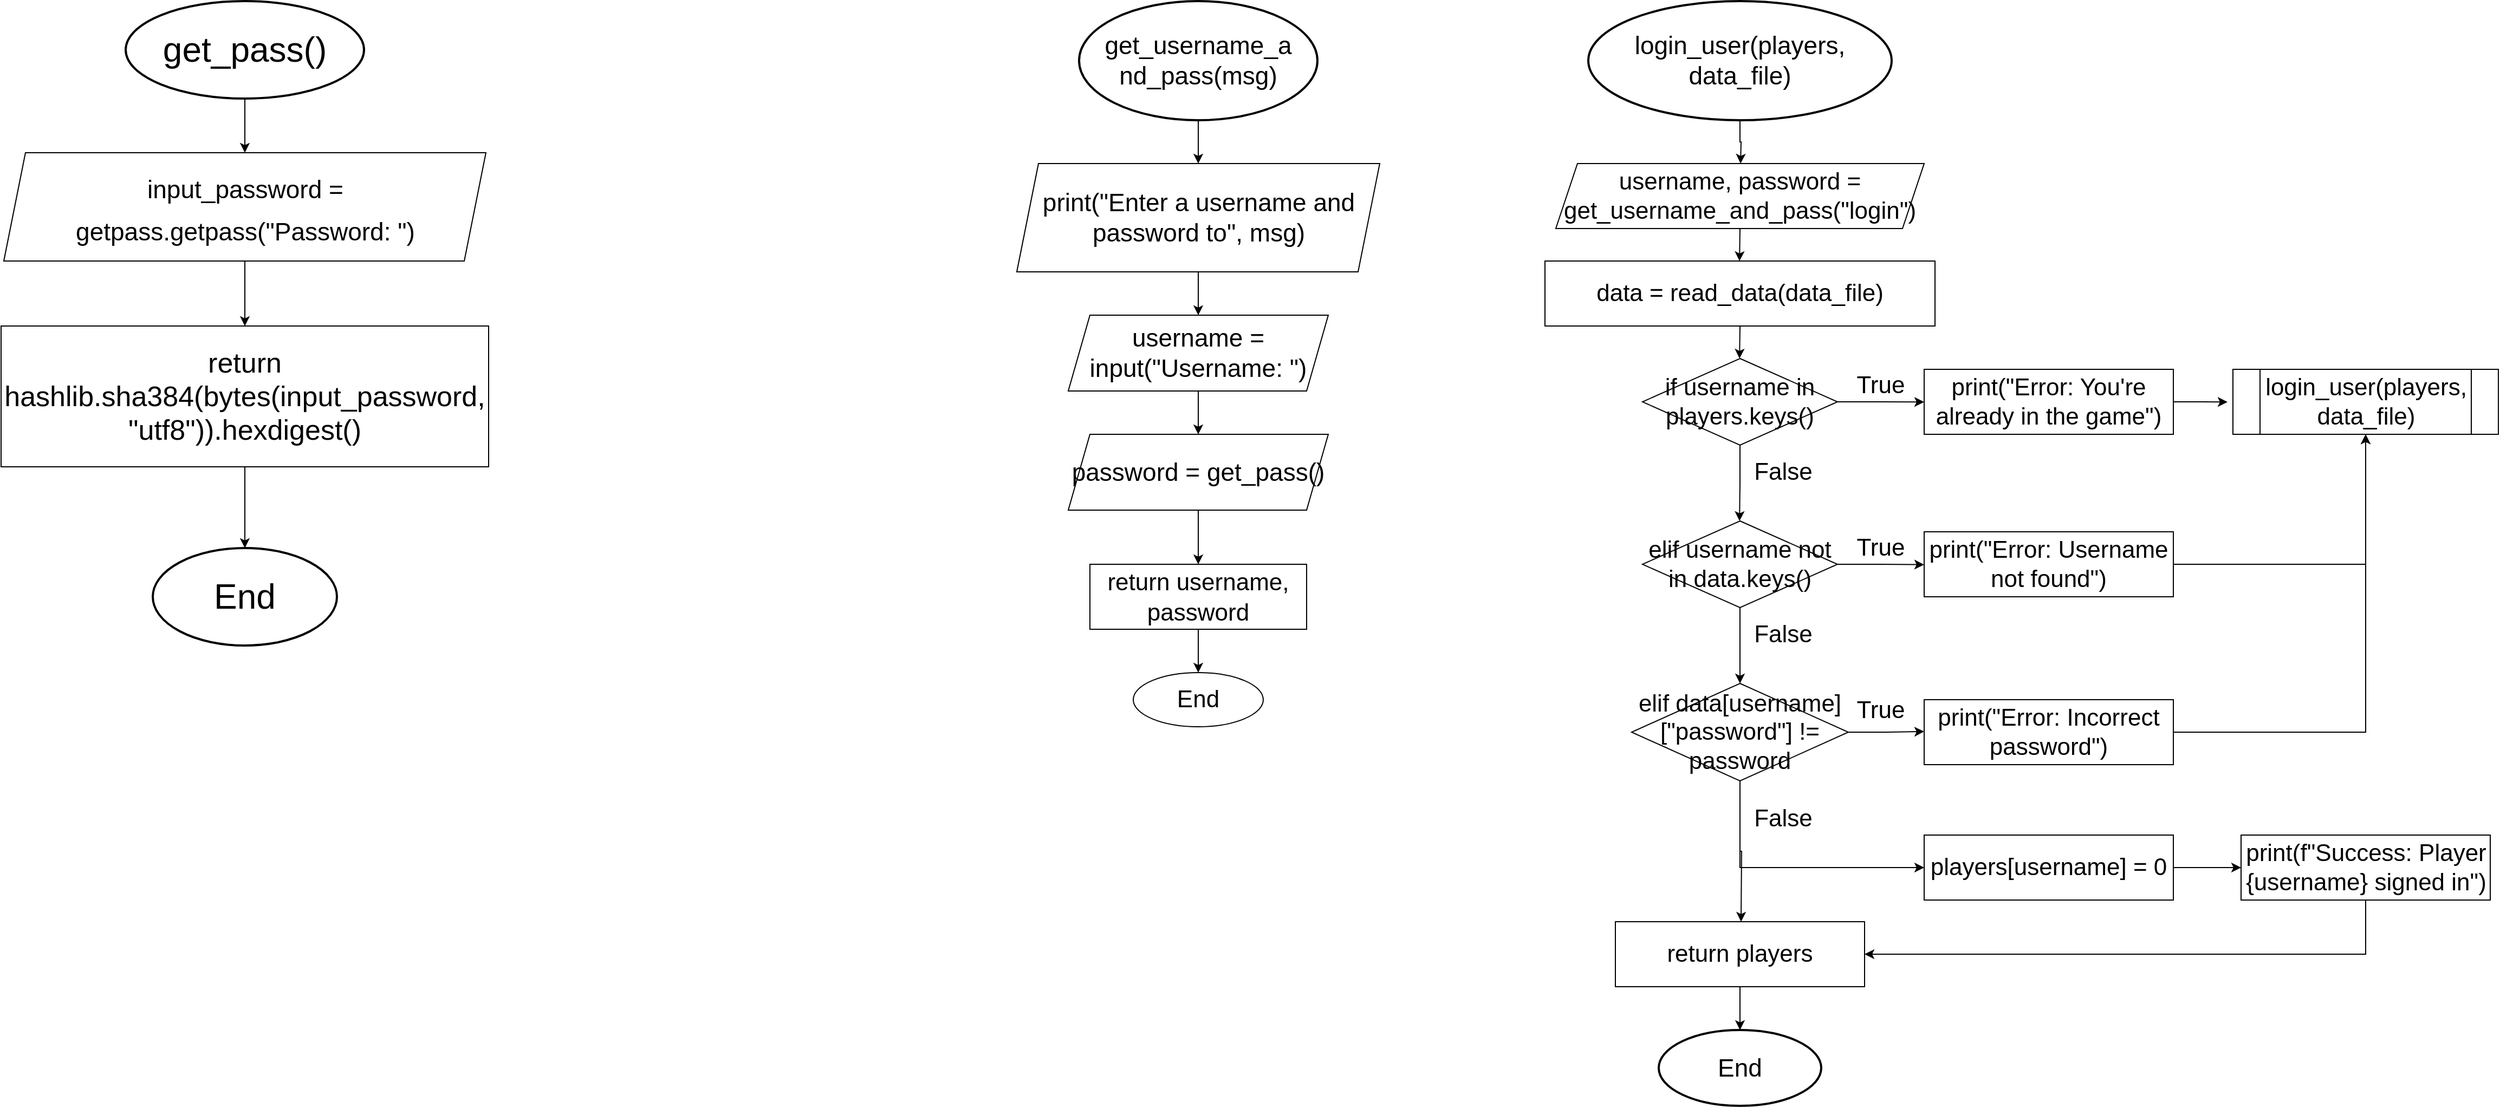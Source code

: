 <mxfile version="15.8.8" type="github">
  <diagram id="77Xqb_GyDHE73yTC1ldz" name="Page-1">
    <mxGraphModel dx="429" dy="817" grid="1" gridSize="10" guides="1" tooltips="1" connect="1" arrows="1" fold="1" page="1" pageScale="1" pageWidth="850" pageHeight="1100" math="0" shadow="0">
      <root>
        <mxCell id="0" />
        <mxCell id="1" parent="0" />
        <mxCell id="ASfitrD3TOGPdoO7HqSY-3" style="edgeStyle=orthogonalEdgeStyle;rounded=0;orthogonalLoop=1;jettySize=auto;html=1;exitX=0.5;exitY=1;exitDx=0;exitDy=0;exitPerimeter=0;fontSize=32;entryX=0.5;entryY=0;entryDx=0;entryDy=0;" edge="1" parent="1" source="ASfitrD3TOGPdoO7HqSY-2" target="ASfitrD3TOGPdoO7HqSY-4">
          <mxGeometry relative="1" as="geometry">
            <mxPoint x="290" y="200" as="targetPoint" />
          </mxGeometry>
        </mxCell>
        <mxCell id="ASfitrD3TOGPdoO7HqSY-2" value="&lt;font style=&quot;font-size: 32px&quot;&gt;get_pass()&lt;/font&gt;" style="strokeWidth=2;html=1;shape=mxgraph.flowchart.start_1;whiteSpace=wrap;" vertex="1" parent="1">
          <mxGeometry x="180" y="90" width="220" height="90" as="geometry" />
        </mxCell>
        <mxCell id="ASfitrD3TOGPdoO7HqSY-5" style="edgeStyle=orthogonalEdgeStyle;rounded=0;orthogonalLoop=1;jettySize=auto;html=1;exitX=0.5;exitY=1;exitDx=0;exitDy=0;fontSize=18;" edge="1" parent="1" source="ASfitrD3TOGPdoO7HqSY-4">
          <mxGeometry relative="1" as="geometry">
            <mxPoint x="290" y="390" as="targetPoint" />
          </mxGeometry>
        </mxCell>
        <mxCell id="ASfitrD3TOGPdoO7HqSY-4" value="&lt;font style=&quot;font-size: 23px&quot;&gt;input_password = getpass.getpass(&quot;Password: &quot;)&lt;/font&gt;" style="shape=parallelogram;perimeter=parallelogramPerimeter;whiteSpace=wrap;html=1;fixedSize=1;fontSize=32;" vertex="1" parent="1">
          <mxGeometry x="67.5" y="230" width="445" height="100" as="geometry" />
        </mxCell>
        <mxCell id="ASfitrD3TOGPdoO7HqSY-8" style="edgeStyle=orthogonalEdgeStyle;rounded=0;orthogonalLoop=1;jettySize=auto;html=1;exitX=0.5;exitY=1;exitDx=0;exitDy=0;entryX=0.5;entryY=0;entryDx=0;entryDy=0;entryPerimeter=0;fontSize=23;" edge="1" parent="1" source="ASfitrD3TOGPdoO7HqSY-6" target="ASfitrD3TOGPdoO7HqSY-7">
          <mxGeometry relative="1" as="geometry" />
        </mxCell>
        <mxCell id="ASfitrD3TOGPdoO7HqSY-6" value="&lt;font style=&quot;font-size: 26px&quot;&gt;return hashlib.sha384(bytes(input_password, &quot;utf8&quot;)).hexdigest()&lt;/font&gt;" style="rounded=0;whiteSpace=wrap;html=1;fontSize=18;" vertex="1" parent="1">
          <mxGeometry x="65" y="390" width="450" height="130" as="geometry" />
        </mxCell>
        <mxCell id="ASfitrD3TOGPdoO7HqSY-7" value="&lt;font style=&quot;font-size: 32px&quot;&gt;End&lt;/font&gt;" style="strokeWidth=2;html=1;shape=mxgraph.flowchart.start_1;whiteSpace=wrap;" vertex="1" parent="1">
          <mxGeometry x="205" y="595" width="170" height="90" as="geometry" />
        </mxCell>
        <mxCell id="ASfitrD3TOGPdoO7HqSY-10" style="edgeStyle=orthogonalEdgeStyle;rounded=0;orthogonalLoop=1;jettySize=auto;html=1;exitX=0.5;exitY=1;exitDx=0;exitDy=0;exitPerimeter=0;fontSize=23;" edge="1" parent="1" source="ASfitrD3TOGPdoO7HqSY-9">
          <mxGeometry relative="1" as="geometry">
            <mxPoint x="1170" y="240" as="targetPoint" />
          </mxGeometry>
        </mxCell>
        <mxCell id="ASfitrD3TOGPdoO7HqSY-9" value="get_username_a nd_pass(msg)" style="strokeWidth=2;html=1;shape=mxgraph.flowchart.start_1;whiteSpace=wrap;fontSize=23;" vertex="1" parent="1">
          <mxGeometry x="1060" y="90" width="220" height="110" as="geometry" />
        </mxCell>
        <mxCell id="ASfitrD3TOGPdoO7HqSY-12" style="edgeStyle=orthogonalEdgeStyle;rounded=0;orthogonalLoop=1;jettySize=auto;html=1;exitX=0.5;exitY=1;exitDx=0;exitDy=0;fontSize=23;" edge="1" parent="1" source="ASfitrD3TOGPdoO7HqSY-11">
          <mxGeometry relative="1" as="geometry">
            <mxPoint x="1170" y="380" as="targetPoint" />
          </mxGeometry>
        </mxCell>
        <mxCell id="ASfitrD3TOGPdoO7HqSY-11" value="print(&quot;Enter a username and password to&quot;, msg)" style="shape=parallelogram;perimeter=parallelogramPerimeter;whiteSpace=wrap;html=1;fixedSize=1;fontSize=23;" vertex="1" parent="1">
          <mxGeometry x="1002.5" y="240" width="335" height="100" as="geometry" />
        </mxCell>
        <mxCell id="ASfitrD3TOGPdoO7HqSY-15" style="edgeStyle=orthogonalEdgeStyle;rounded=0;orthogonalLoop=1;jettySize=auto;html=1;exitX=0.5;exitY=1;exitDx=0;exitDy=0;entryX=0.5;entryY=0;entryDx=0;entryDy=0;fontSize=23;" edge="1" parent="1" source="ASfitrD3TOGPdoO7HqSY-13" target="ASfitrD3TOGPdoO7HqSY-14">
          <mxGeometry relative="1" as="geometry" />
        </mxCell>
        <mxCell id="ASfitrD3TOGPdoO7HqSY-13" value="username = input(&quot;Username: &quot;)" style="shape=parallelogram;perimeter=parallelogramPerimeter;whiteSpace=wrap;html=1;fixedSize=1;fontSize=23;" vertex="1" parent="1">
          <mxGeometry x="1050" y="380" width="240" height="70" as="geometry" />
        </mxCell>
        <mxCell id="ASfitrD3TOGPdoO7HqSY-16" style="edgeStyle=orthogonalEdgeStyle;rounded=0;orthogonalLoop=1;jettySize=auto;html=1;exitX=0.5;exitY=1;exitDx=0;exitDy=0;fontSize=23;" edge="1" parent="1" source="ASfitrD3TOGPdoO7HqSY-14">
          <mxGeometry relative="1" as="geometry">
            <mxPoint x="1170" y="610" as="targetPoint" />
          </mxGeometry>
        </mxCell>
        <mxCell id="ASfitrD3TOGPdoO7HqSY-14" value="password = get_pass()" style="shape=parallelogram;perimeter=parallelogramPerimeter;whiteSpace=wrap;html=1;fixedSize=1;fontSize=23;" vertex="1" parent="1">
          <mxGeometry x="1050" y="490" width="240" height="70" as="geometry" />
        </mxCell>
        <mxCell id="ASfitrD3TOGPdoO7HqSY-18" style="edgeStyle=orthogonalEdgeStyle;rounded=0;orthogonalLoop=1;jettySize=auto;html=1;exitX=0.5;exitY=1;exitDx=0;exitDy=0;fontSize=22;" edge="1" parent="1" source="ASfitrD3TOGPdoO7HqSY-17">
          <mxGeometry relative="1" as="geometry">
            <mxPoint x="1170" y="710" as="targetPoint" />
          </mxGeometry>
        </mxCell>
        <mxCell id="ASfitrD3TOGPdoO7HqSY-17" value="&lt;font style=&quot;font-size: 22px&quot;&gt;return username, password&lt;/font&gt;" style="rounded=0;whiteSpace=wrap;html=1;fontSize=23;" vertex="1" parent="1">
          <mxGeometry x="1070" y="610" width="200" height="60" as="geometry" />
        </mxCell>
        <mxCell id="ASfitrD3TOGPdoO7HqSY-19" value="End" style="ellipse;whiteSpace=wrap;html=1;fontSize=22;" vertex="1" parent="1">
          <mxGeometry x="1110" y="710" width="120" height="50" as="geometry" />
        </mxCell>
        <mxCell id="ASfitrD3TOGPdoO7HqSY-21" style="edgeStyle=orthogonalEdgeStyle;rounded=0;orthogonalLoop=1;jettySize=auto;html=1;exitX=0.5;exitY=1;exitDx=0;exitDy=0;exitPerimeter=0;fontSize=22;" edge="1" parent="1" source="ASfitrD3TOGPdoO7HqSY-20">
          <mxGeometry relative="1" as="geometry">
            <mxPoint x="1670.529" y="240" as="targetPoint" />
          </mxGeometry>
        </mxCell>
        <mxCell id="ASfitrD3TOGPdoO7HqSY-20" value="login_user(players, data_file)" style="strokeWidth=2;html=1;shape=mxgraph.flowchart.start_1;whiteSpace=wrap;fontSize=23;" vertex="1" parent="1">
          <mxGeometry x="1530" y="90" width="280" height="110" as="geometry" />
        </mxCell>
        <mxCell id="ASfitrD3TOGPdoO7HqSY-25" style="edgeStyle=orthogonalEdgeStyle;rounded=0;orthogonalLoop=1;jettySize=auto;html=1;exitX=0.5;exitY=1;exitDx=0;exitDy=0;fontSize=22;" edge="1" parent="1" source="ASfitrD3TOGPdoO7HqSY-24">
          <mxGeometry relative="1" as="geometry">
            <mxPoint x="1669.571" y="330" as="targetPoint" />
          </mxGeometry>
        </mxCell>
        <mxCell id="ASfitrD3TOGPdoO7HqSY-24" value="username, password = get_username_and_pass(&quot;login&quot;)" style="shape=parallelogram;perimeter=parallelogramPerimeter;whiteSpace=wrap;html=1;fixedSize=1;fontSize=22;" vertex="1" parent="1">
          <mxGeometry x="1500" y="240" width="340" height="60" as="geometry" />
        </mxCell>
        <mxCell id="ASfitrD3TOGPdoO7HqSY-27" style="edgeStyle=orthogonalEdgeStyle;rounded=0;orthogonalLoop=1;jettySize=auto;html=1;exitX=0.5;exitY=1;exitDx=0;exitDy=0;fontSize=22;" edge="1" parent="1" source="ASfitrD3TOGPdoO7HqSY-26">
          <mxGeometry relative="1" as="geometry">
            <mxPoint x="1669.571" y="420" as="targetPoint" />
          </mxGeometry>
        </mxCell>
        <mxCell id="ASfitrD3TOGPdoO7HqSY-26" value="data = read_data(data_file)" style="rounded=0;whiteSpace=wrap;html=1;fontSize=22;" vertex="1" parent="1">
          <mxGeometry x="1490" y="330" width="360" height="60" as="geometry" />
        </mxCell>
        <mxCell id="ASfitrD3TOGPdoO7HqSY-29" style="edgeStyle=orthogonalEdgeStyle;rounded=0;orthogonalLoop=1;jettySize=auto;html=1;exitX=1;exitY=0.5;exitDx=0;exitDy=0;fontSize=22;" edge="1" parent="1" source="ASfitrD3TOGPdoO7HqSY-28">
          <mxGeometry relative="1" as="geometry">
            <mxPoint x="1840" y="460.143" as="targetPoint" />
          </mxGeometry>
        </mxCell>
        <mxCell id="ASfitrD3TOGPdoO7HqSY-31" style="edgeStyle=orthogonalEdgeStyle;rounded=0;orthogonalLoop=1;jettySize=auto;html=1;exitX=0.5;exitY=1;exitDx=0;exitDy=0;fontSize=22;" edge="1" parent="1" source="ASfitrD3TOGPdoO7HqSY-28">
          <mxGeometry relative="1" as="geometry">
            <mxPoint x="1669.571" y="570" as="targetPoint" />
          </mxGeometry>
        </mxCell>
        <mxCell id="ASfitrD3TOGPdoO7HqSY-28" value="if username in players.keys()" style="rhombus;whiteSpace=wrap;html=1;fontSize=22;" vertex="1" parent="1">
          <mxGeometry x="1580" y="420" width="180" height="80" as="geometry" />
        </mxCell>
        <mxCell id="ASfitrD3TOGPdoO7HqSY-30" value="True" style="text;html=1;strokeColor=none;fillColor=none;align=center;verticalAlign=middle;whiteSpace=wrap;rounded=0;fontSize=22;" vertex="1" parent="1">
          <mxGeometry x="1770" y="430" width="60" height="30" as="geometry" />
        </mxCell>
        <mxCell id="ASfitrD3TOGPdoO7HqSY-32" value="False" style="text;html=1;strokeColor=none;fillColor=none;align=center;verticalAlign=middle;whiteSpace=wrap;rounded=0;fontSize=22;" vertex="1" parent="1">
          <mxGeometry x="1680" y="510" width="60" height="30" as="geometry" />
        </mxCell>
        <mxCell id="ASfitrD3TOGPdoO7HqSY-34" style="edgeStyle=orthogonalEdgeStyle;rounded=0;orthogonalLoop=1;jettySize=auto;html=1;exitX=1;exitY=0.5;exitDx=0;exitDy=0;fontSize=22;" edge="1" parent="1" source="ASfitrD3TOGPdoO7HqSY-33">
          <mxGeometry relative="1" as="geometry">
            <mxPoint x="2120" y="460.143" as="targetPoint" />
          </mxGeometry>
        </mxCell>
        <mxCell id="ASfitrD3TOGPdoO7HqSY-33" value="print(&quot;Error: You&#39;re already in the game&quot;)" style="rounded=0;whiteSpace=wrap;html=1;fontSize=22;" vertex="1" parent="1">
          <mxGeometry x="1840" y="430" width="230" height="60" as="geometry" />
        </mxCell>
        <mxCell id="ASfitrD3TOGPdoO7HqSY-35" value="login_user(players, data_file)" style="shape=process;whiteSpace=wrap;html=1;backgroundOutline=1;fontSize=22;" vertex="1" parent="1">
          <mxGeometry x="2125" y="430" width="245" height="60" as="geometry" />
        </mxCell>
        <mxCell id="ASfitrD3TOGPdoO7HqSY-37" style="edgeStyle=orthogonalEdgeStyle;rounded=0;orthogonalLoop=1;jettySize=auto;html=1;exitX=1;exitY=0.5;exitDx=0;exitDy=0;fontSize=22;" edge="1" parent="1" source="ASfitrD3TOGPdoO7HqSY-36">
          <mxGeometry relative="1" as="geometry">
            <mxPoint x="1840" y="610.333" as="targetPoint" />
          </mxGeometry>
        </mxCell>
        <mxCell id="ASfitrD3TOGPdoO7HqSY-42" style="edgeStyle=orthogonalEdgeStyle;rounded=0;orthogonalLoop=1;jettySize=auto;html=1;exitX=0.5;exitY=1;exitDx=0;exitDy=0;fontSize=22;" edge="1" parent="1" source="ASfitrD3TOGPdoO7HqSY-36">
          <mxGeometry relative="1" as="geometry">
            <mxPoint x="1670" y="720" as="targetPoint" />
          </mxGeometry>
        </mxCell>
        <mxCell id="ASfitrD3TOGPdoO7HqSY-36" value="elif username not in data.keys()" style="rhombus;whiteSpace=wrap;html=1;fontSize=22;" vertex="1" parent="1">
          <mxGeometry x="1580" y="570" width="180" height="80" as="geometry" />
        </mxCell>
        <mxCell id="ASfitrD3TOGPdoO7HqSY-38" value="True" style="text;html=1;strokeColor=none;fillColor=none;align=center;verticalAlign=middle;whiteSpace=wrap;rounded=0;fontSize=22;" vertex="1" parent="1">
          <mxGeometry x="1770" y="580" width="60" height="30" as="geometry" />
        </mxCell>
        <mxCell id="ASfitrD3TOGPdoO7HqSY-41" style="edgeStyle=orthogonalEdgeStyle;rounded=0;orthogonalLoop=1;jettySize=auto;html=1;exitX=1;exitY=0.5;exitDx=0;exitDy=0;entryX=0.5;entryY=1;entryDx=0;entryDy=0;fontSize=22;" edge="1" parent="1" source="ASfitrD3TOGPdoO7HqSY-39" target="ASfitrD3TOGPdoO7HqSY-35">
          <mxGeometry relative="1" as="geometry" />
        </mxCell>
        <mxCell id="ASfitrD3TOGPdoO7HqSY-39" value="print(&quot;Error: Username not found&quot;)" style="rounded=0;whiteSpace=wrap;html=1;fontSize=22;" vertex="1" parent="1">
          <mxGeometry x="1840" y="580" width="230" height="60" as="geometry" />
        </mxCell>
        <mxCell id="ASfitrD3TOGPdoO7HqSY-43" value="False" style="text;html=1;strokeColor=none;fillColor=none;align=center;verticalAlign=middle;whiteSpace=wrap;rounded=0;fontSize=22;" vertex="1" parent="1">
          <mxGeometry x="1680" y="660" width="60" height="30" as="geometry" />
        </mxCell>
        <mxCell id="ASfitrD3TOGPdoO7HqSY-45" style="edgeStyle=orthogonalEdgeStyle;rounded=0;orthogonalLoop=1;jettySize=auto;html=1;exitX=1;exitY=0.5;exitDx=0;exitDy=0;fontSize=22;" edge="1" parent="1" source="ASfitrD3TOGPdoO7HqSY-44">
          <mxGeometry relative="1" as="geometry">
            <mxPoint x="1840" y="764.429" as="targetPoint" />
          </mxGeometry>
        </mxCell>
        <mxCell id="ASfitrD3TOGPdoO7HqSY-57" style="edgeStyle=orthogonalEdgeStyle;rounded=0;orthogonalLoop=1;jettySize=auto;html=1;exitX=0.5;exitY=1;exitDx=0;exitDy=0;entryX=0;entryY=0.5;entryDx=0;entryDy=0;fontSize=22;" edge="1" parent="1" source="ASfitrD3TOGPdoO7HqSY-44" target="ASfitrD3TOGPdoO7HqSY-55">
          <mxGeometry relative="1" as="geometry">
            <Array as="points">
              <mxPoint x="1670" y="890" />
            </Array>
          </mxGeometry>
        </mxCell>
        <mxCell id="ASfitrD3TOGPdoO7HqSY-62" style="edgeStyle=orthogonalEdgeStyle;rounded=0;orthogonalLoop=1;jettySize=auto;html=1;exitX=0.5;exitY=1;exitDx=0;exitDy=0;fontSize=22;" edge="1" parent="1" source="ASfitrD3TOGPdoO7HqSY-44">
          <mxGeometry relative="1" as="geometry">
            <mxPoint x="1671" y="940" as="targetPoint" />
          </mxGeometry>
        </mxCell>
        <mxCell id="ASfitrD3TOGPdoO7HqSY-44" value="elif data[username][&quot;password&quot;] != password" style="rhombus;whiteSpace=wrap;html=1;fontSize=22;" vertex="1" parent="1">
          <mxGeometry x="1570" y="720" width="200" height="90" as="geometry" />
        </mxCell>
        <mxCell id="ASfitrD3TOGPdoO7HqSY-46" value="True" style="text;html=1;strokeColor=none;fillColor=none;align=center;verticalAlign=middle;whiteSpace=wrap;rounded=0;fontSize=22;" vertex="1" parent="1">
          <mxGeometry x="1770" y="730" width="60" height="30" as="geometry" />
        </mxCell>
        <mxCell id="ASfitrD3TOGPdoO7HqSY-48" style="edgeStyle=orthogonalEdgeStyle;rounded=0;orthogonalLoop=1;jettySize=auto;html=1;exitX=1;exitY=0.5;exitDx=0;exitDy=0;entryX=0.5;entryY=1;entryDx=0;entryDy=0;fontSize=22;" edge="1" parent="1" source="ASfitrD3TOGPdoO7HqSY-47" target="ASfitrD3TOGPdoO7HqSY-35">
          <mxGeometry relative="1" as="geometry" />
        </mxCell>
        <mxCell id="ASfitrD3TOGPdoO7HqSY-47" value="print(&quot;Error: Incorrect password&quot;)" style="rounded=0;whiteSpace=wrap;html=1;fontSize=22;" vertex="1" parent="1">
          <mxGeometry x="1840" y="735" width="230" height="60" as="geometry" />
        </mxCell>
        <mxCell id="ASfitrD3TOGPdoO7HqSY-60" style="edgeStyle=orthogonalEdgeStyle;rounded=0;orthogonalLoop=1;jettySize=auto;html=1;exitX=1;exitY=0.5;exitDx=0;exitDy=0;entryX=0;entryY=0.5;entryDx=0;entryDy=0;fontSize=22;" edge="1" parent="1" source="ASfitrD3TOGPdoO7HqSY-55" target="ASfitrD3TOGPdoO7HqSY-59">
          <mxGeometry relative="1" as="geometry" />
        </mxCell>
        <mxCell id="ASfitrD3TOGPdoO7HqSY-55" value="players[username] = 0" style="rounded=0;whiteSpace=wrap;html=1;fontSize=22;" vertex="1" parent="1">
          <mxGeometry x="1840" y="860" width="230" height="60" as="geometry" />
        </mxCell>
        <mxCell id="ASfitrD3TOGPdoO7HqSY-58" value="False" style="text;html=1;strokeColor=none;fillColor=none;align=center;verticalAlign=middle;whiteSpace=wrap;rounded=0;fontSize=22;" vertex="1" parent="1">
          <mxGeometry x="1680" y="830" width="60" height="30" as="geometry" />
        </mxCell>
        <mxCell id="ASfitrD3TOGPdoO7HqSY-65" style="edgeStyle=orthogonalEdgeStyle;rounded=0;orthogonalLoop=1;jettySize=auto;html=1;exitX=0.5;exitY=1;exitDx=0;exitDy=0;entryX=1;entryY=0.5;entryDx=0;entryDy=0;fontSize=22;" edge="1" parent="1" source="ASfitrD3TOGPdoO7HqSY-59" target="ASfitrD3TOGPdoO7HqSY-63">
          <mxGeometry relative="1" as="geometry" />
        </mxCell>
        <mxCell id="ASfitrD3TOGPdoO7HqSY-59" value="print(f&quot;Success: Player {username} signed in&quot;)" style="rounded=0;whiteSpace=wrap;html=1;fontSize=22;" vertex="1" parent="1">
          <mxGeometry x="2132.5" y="860" width="230" height="60" as="geometry" />
        </mxCell>
        <mxCell id="ASfitrD3TOGPdoO7HqSY-70" style="edgeStyle=orthogonalEdgeStyle;rounded=0;orthogonalLoop=1;jettySize=auto;html=1;exitX=0.5;exitY=1;exitDx=0;exitDy=0;entryX=0.5;entryY=0;entryDx=0;entryDy=0;entryPerimeter=0;fontSize=22;" edge="1" parent="1" source="ASfitrD3TOGPdoO7HqSY-63" target="ASfitrD3TOGPdoO7HqSY-68">
          <mxGeometry relative="1" as="geometry" />
        </mxCell>
        <mxCell id="ASfitrD3TOGPdoO7HqSY-63" value="return players" style="rounded=0;whiteSpace=wrap;html=1;fontSize=22;" vertex="1" parent="1">
          <mxGeometry x="1555" y="940" width="230" height="60" as="geometry" />
        </mxCell>
        <mxCell id="ASfitrD3TOGPdoO7HqSY-68" value="End" style="strokeWidth=2;html=1;shape=mxgraph.flowchart.start_1;whiteSpace=wrap;fontSize=23;" vertex="1" parent="1">
          <mxGeometry x="1595" y="1040" width="150" height="70" as="geometry" />
        </mxCell>
      </root>
    </mxGraphModel>
  </diagram>
</mxfile>
